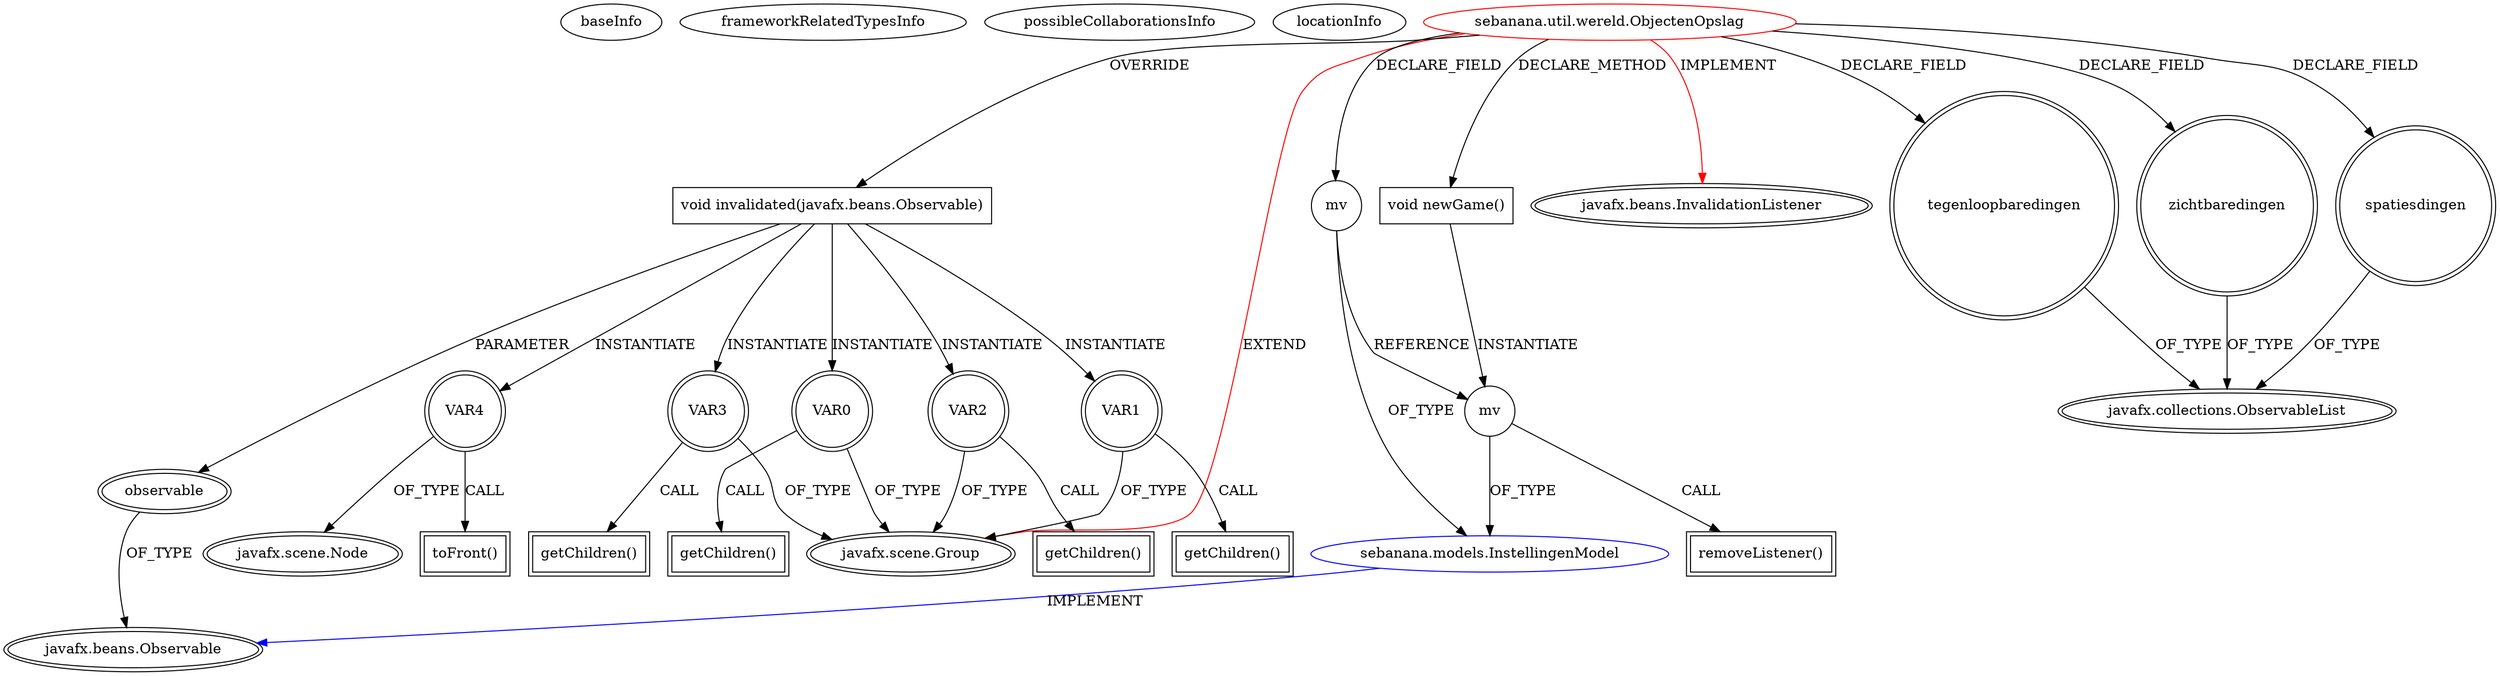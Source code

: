 digraph {
baseInfo[graphId=4130,category="extension_graph",isAnonymous=false,possibleRelation=true]
frameworkRelatedTypesInfo[0="javafx.scene.Group",1="javafx.beans.InvalidationListener"]
possibleCollaborationsInfo[0="4130~CLIENT_METHOD_DECLARATION-METHOD_CALL-FIELD_DECLARATION-~javafx.scene.Group javafx.beans.InvalidationListener ~javafx.beans.Observable ~false~false"]
locationInfo[projectName="sebbafer-Sebanana",filePath="/sebbafer-Sebanana/Sebanana-master/src/sebanana/util/wereld/ObjectenOpslag.java",contextSignature="ObjectenOpslag",graphId="4130"]
0[label="sebanana.util.wereld.ObjectenOpslag",vertexType="ROOT_CLIENT_CLASS_DECLARATION",isFrameworkType=false,color=red]
1[label="javafx.scene.Group",vertexType="FRAMEWORK_CLASS_TYPE",isFrameworkType=true,peripheries=2]
2[label="javafx.beans.InvalidationListener",vertexType="FRAMEWORK_INTERFACE_TYPE",isFrameworkType=true,peripheries=2]
3[label="mv",vertexType="FIELD_DECLARATION",isFrameworkType=false,shape=circle]
4[label="sebanana.models.InstellingenModel",vertexType="REFERENCE_CLIENT_CLASS_DECLARATION",isFrameworkType=false,color=blue]
5[label="javafx.beans.Observable",vertexType="FRAMEWORK_INTERFACE_TYPE",isFrameworkType=true,peripheries=2]
6[label="spatiesdingen",vertexType="FIELD_DECLARATION",isFrameworkType=true,peripheries=2,shape=circle]
7[label="javafx.collections.ObservableList",vertexType="FRAMEWORK_INTERFACE_TYPE",isFrameworkType=true,peripheries=2]
8[label="tegenloopbaredingen",vertexType="FIELD_DECLARATION",isFrameworkType=true,peripheries=2,shape=circle]
10[label="zichtbaredingen",vertexType="FIELD_DECLARATION",isFrameworkType=true,peripheries=2,shape=circle]
12[label="void invalidated(javafx.beans.Observable)",vertexType="OVERRIDING_METHOD_DECLARATION",isFrameworkType=false,shape=box]
13[label="observable",vertexType="PARAMETER_DECLARATION",isFrameworkType=true,peripheries=2]
15[label="VAR0",vertexType="VARIABLE_EXPRESION",isFrameworkType=true,peripheries=2,shape=circle]
16[label="getChildren()",vertexType="INSIDE_CALL",isFrameworkType=true,peripheries=2,shape=box]
18[label="VAR1",vertexType="VARIABLE_EXPRESION",isFrameworkType=true,peripheries=2,shape=circle]
19[label="getChildren()",vertexType="INSIDE_CALL",isFrameworkType=true,peripheries=2,shape=box]
21[label="VAR2",vertexType="VARIABLE_EXPRESION",isFrameworkType=true,peripheries=2,shape=circle]
22[label="getChildren()",vertexType="INSIDE_CALL",isFrameworkType=true,peripheries=2,shape=box]
24[label="VAR3",vertexType="VARIABLE_EXPRESION",isFrameworkType=true,peripheries=2,shape=circle]
25[label="getChildren()",vertexType="INSIDE_CALL",isFrameworkType=true,peripheries=2,shape=box]
27[label="VAR4",vertexType="VARIABLE_EXPRESION",isFrameworkType=true,peripheries=2,shape=circle]
29[label="javafx.scene.Node",vertexType="FRAMEWORK_CLASS_TYPE",isFrameworkType=true,peripheries=2]
28[label="toFront()",vertexType="INSIDE_CALL",isFrameworkType=true,peripheries=2,shape=box]
47[label="void newGame()",vertexType="CLIENT_METHOD_DECLARATION",isFrameworkType=false,shape=box]
48[label="mv",vertexType="VARIABLE_EXPRESION",isFrameworkType=false,shape=circle]
49[label="removeListener()",vertexType="INSIDE_CALL",isFrameworkType=true,peripheries=2,shape=box]
0->1[label="EXTEND",color=red]
0->2[label="IMPLEMENT",color=red]
0->3[label="DECLARE_FIELD"]
4->5[label="IMPLEMENT",color=blue]
3->4[label="OF_TYPE"]
0->6[label="DECLARE_FIELD"]
6->7[label="OF_TYPE"]
0->8[label="DECLARE_FIELD"]
8->7[label="OF_TYPE"]
0->10[label="DECLARE_FIELD"]
10->7[label="OF_TYPE"]
0->12[label="OVERRIDE"]
13->5[label="OF_TYPE"]
12->13[label="PARAMETER"]
12->15[label="INSTANTIATE"]
15->1[label="OF_TYPE"]
15->16[label="CALL"]
12->18[label="INSTANTIATE"]
18->1[label="OF_TYPE"]
18->19[label="CALL"]
12->21[label="INSTANTIATE"]
21->1[label="OF_TYPE"]
21->22[label="CALL"]
12->24[label="INSTANTIATE"]
24->1[label="OF_TYPE"]
24->25[label="CALL"]
12->27[label="INSTANTIATE"]
27->29[label="OF_TYPE"]
27->28[label="CALL"]
0->47[label="DECLARE_METHOD"]
47->48[label="INSTANTIATE"]
3->48[label="REFERENCE"]
48->4[label="OF_TYPE"]
48->49[label="CALL"]
}
